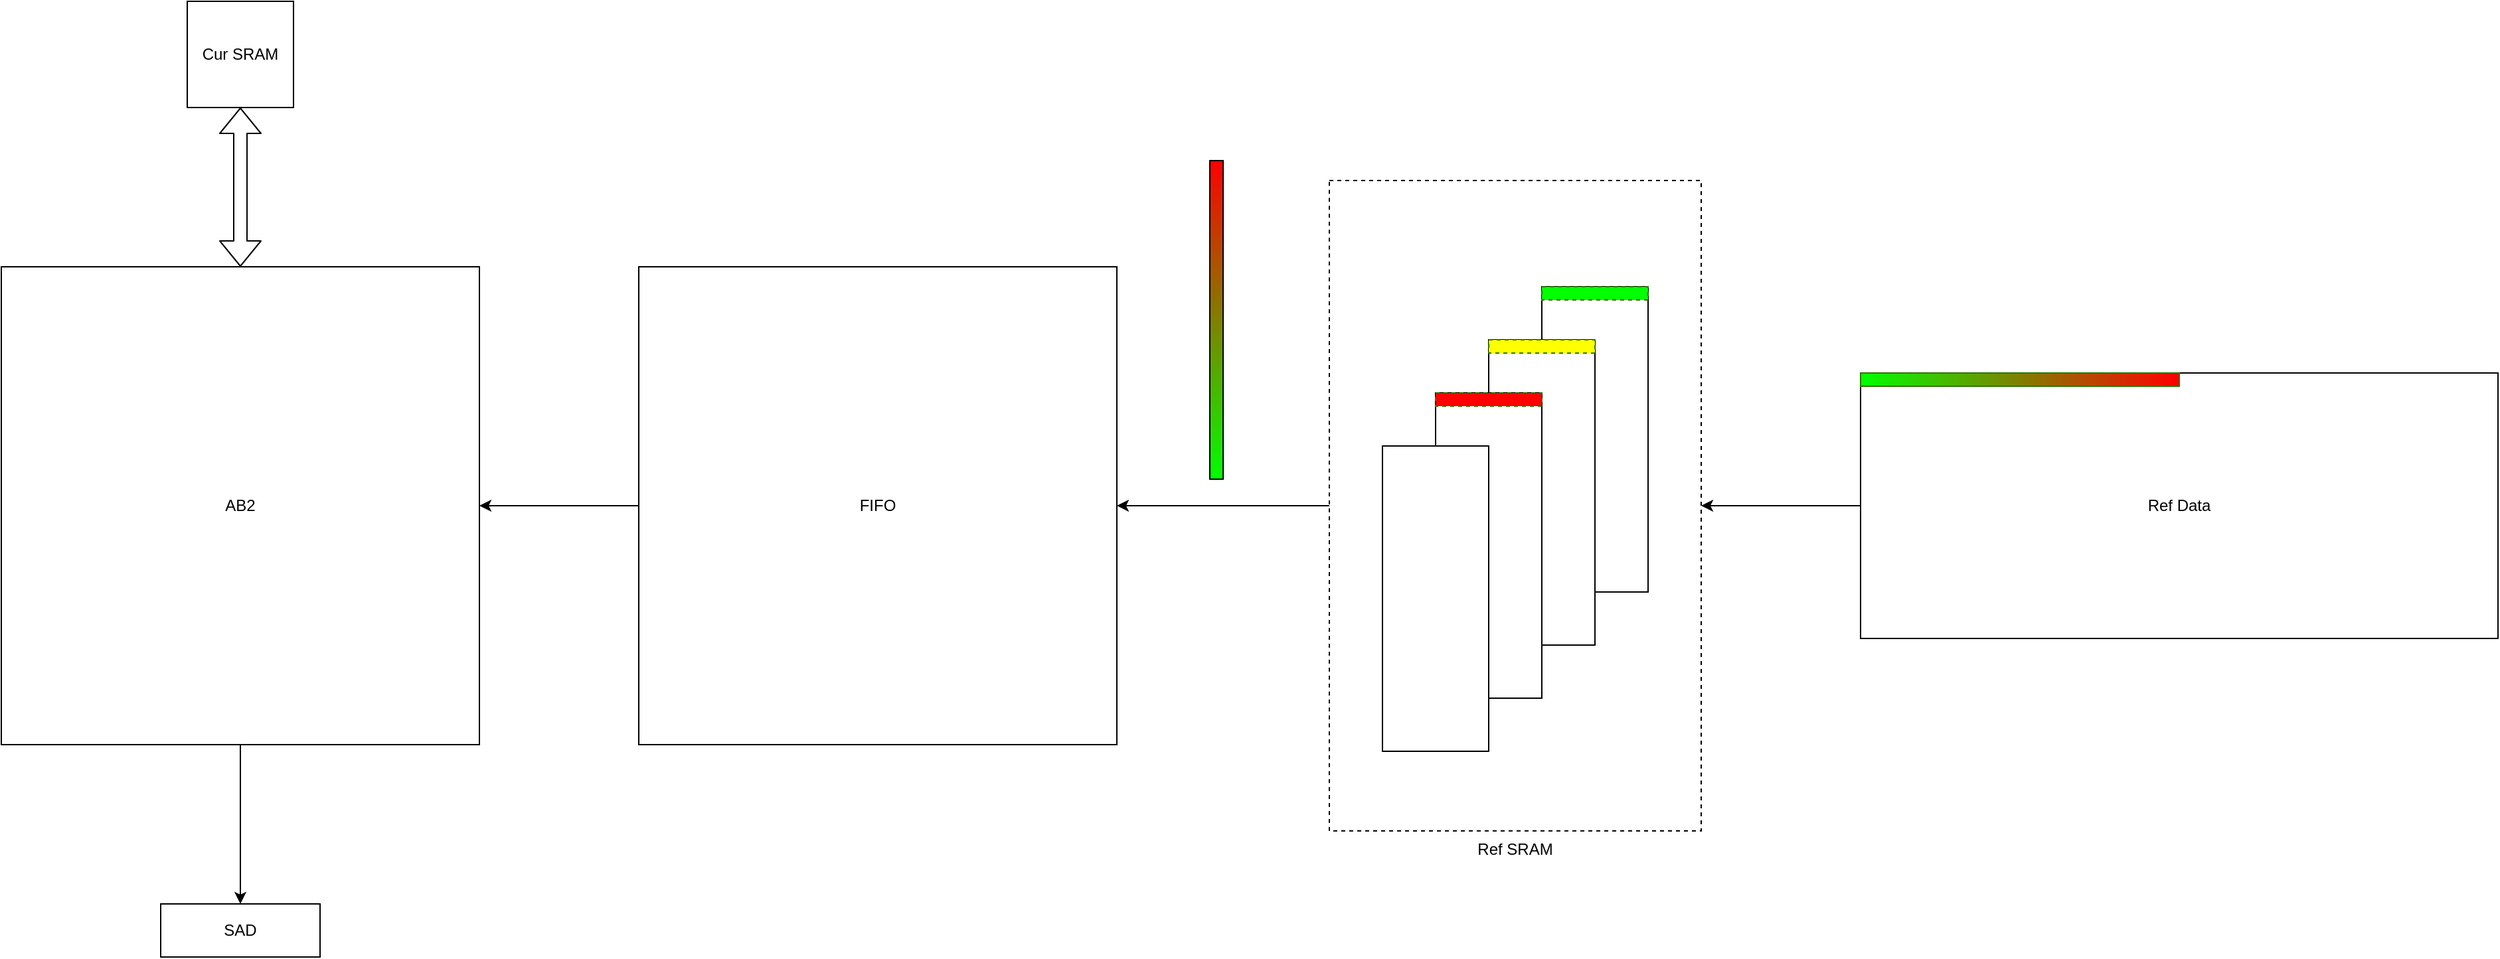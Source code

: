 <mxfile>
    <diagram id="W3N1atvnZPHTs224bAiz" name="Page-1">
        <mxGraphModel dx="3714" dy="1542" grid="1" gridSize="10" guides="1" tooltips="1" connect="1" arrows="1" fold="1" page="0" pageScale="1" pageWidth="827" pageHeight="1169" math="0" shadow="0">
            <root>
                <mxCell id="0"/>
                <mxCell id="1" parent="0"/>
                <mxCell id="66" style="edgeStyle=none;html=1;" edge="1" parent="1" source="62">
                    <mxGeometry relative="1" as="geometry">
                        <mxPoint x="-1120" y="260" as="targetPoint"/>
                    </mxGeometry>
                </mxCell>
                <mxCell id="62" value="Ref SRAM" style="rounded=0;whiteSpace=wrap;html=1;fillColor=none;dashed=1;labelPosition=center;verticalLabelPosition=bottom;align=center;verticalAlign=top;" vertex="1" parent="1">
                    <mxGeometry x="-960" y="15" width="280" height="490" as="geometry"/>
                </mxCell>
                <mxCell id="57" style="edgeStyle=none;html=1;" edge="1" parent="1" source="49">
                    <mxGeometry relative="1" as="geometry">
                        <mxPoint x="-680" y="260" as="targetPoint"/>
                    </mxGeometry>
                </mxCell>
                <mxCell id="49" value="Ref Data" style="rounded=0;whiteSpace=wrap;html=1;" vertex="1" parent="1">
                    <mxGeometry x="-560" y="160" width="480" height="200" as="geometry"/>
                </mxCell>
                <mxCell id="50" value="" style="rounded=0;whiteSpace=wrap;html=1;fillColor=#00FF00;fontColor=#ffffff;strokeColor=#2D7600;gradientDirection=east;gradientColor=#FF0000;" vertex="1" parent="1">
                    <mxGeometry x="-560" y="160" width="240" height="10" as="geometry"/>
                </mxCell>
                <mxCell id="58" value="" style="rounded=0;whiteSpace=wrap;html=1;" vertex="1" parent="1">
                    <mxGeometry x="-800" y="95" width="80" height="230" as="geometry"/>
                </mxCell>
                <mxCell id="59" value="" style="rounded=0;whiteSpace=wrap;html=1;" vertex="1" parent="1">
                    <mxGeometry x="-840" y="135" width="80" height="230" as="geometry"/>
                </mxCell>
                <mxCell id="60" value="" style="rounded=0;whiteSpace=wrap;html=1;" vertex="1" parent="1">
                    <mxGeometry x="-880" y="175" width="80" height="230" as="geometry"/>
                </mxCell>
                <mxCell id="61" value="" style="rounded=0;whiteSpace=wrap;html=1;" vertex="1" parent="1">
                    <mxGeometry x="-920" y="215" width="80" height="230" as="geometry"/>
                </mxCell>
                <mxCell id="63" value="" style="rounded=0;whiteSpace=wrap;html=1;dashed=1;fillColor=#00FF00;fontColor=#ffffff;strokeColor=#2D7600;" vertex="1" parent="1">
                    <mxGeometry x="-800" y="95" width="80" height="10" as="geometry"/>
                </mxCell>
                <mxCell id="64" value="" style="rounded=0;whiteSpace=wrap;html=1;dashed=1;fillColor=#FFFF00;fontColor=#ffffff;strokeColor=#2D7600;" vertex="1" parent="1">
                    <mxGeometry x="-840" y="135" width="80" height="10" as="geometry"/>
                </mxCell>
                <mxCell id="65" value="" style="rounded=0;whiteSpace=wrap;html=1;dashed=1;fillColor=#FF0000;fontColor=#ffffff;strokeColor=#2D7600;gradientColor=none;" vertex="1" parent="1">
                    <mxGeometry x="-880" y="175" width="80" height="10" as="geometry"/>
                </mxCell>
                <mxCell id="68" value="" style="rounded=0;whiteSpace=wrap;html=1;fillColor=#FF0000;gradientColor=#00FF00;gradientDirection=south;" vertex="1" parent="1">
                    <mxGeometry x="-1050" width="10" height="240" as="geometry"/>
                </mxCell>
                <mxCell id="71" style="edgeStyle=none;html=1;" edge="1" parent="1" source="70">
                    <mxGeometry relative="1" as="geometry">
                        <mxPoint x="-1600" y="260.0" as="targetPoint"/>
                    </mxGeometry>
                </mxCell>
                <mxCell id="70" value="FIFO" style="rounded=0;whiteSpace=wrap;html=1;fillColor=none;gradientColor=#00FF00;gradientDirection=south;" vertex="1" parent="1">
                    <mxGeometry x="-1480" y="80" width="360" height="360" as="geometry"/>
                </mxCell>
                <mxCell id="73" style="edgeStyle=none;html=1;" edge="1" parent="1" source="72">
                    <mxGeometry relative="1" as="geometry">
                        <mxPoint x="-1780" y="560" as="targetPoint"/>
                    </mxGeometry>
                </mxCell>
                <mxCell id="72" value="AB2" style="rounded=0;whiteSpace=wrap;html=1;fillColor=none;gradientColor=#00FF00;gradientDirection=south;" vertex="1" parent="1">
                    <mxGeometry x="-1960" y="80" width="360" height="360" as="geometry"/>
                </mxCell>
                <mxCell id="77" value="SAD" style="rounded=0;whiteSpace=wrap;html=1;fillColor=none;gradientColor=#00FF00;gradientDirection=south;" vertex="1" parent="1">
                    <mxGeometry x="-1840" y="560" width="120" height="40" as="geometry"/>
                </mxCell>
                <mxCell id="78" value="" style="shape=flexArrow;endArrow=classic;startArrow=classic;html=1;exitX=0.5;exitY=0;exitDx=0;exitDy=0;" edge="1" parent="1" source="72">
                    <mxGeometry width="100" height="100" relative="1" as="geometry">
                        <mxPoint x="-1790" y="50" as="sourcePoint"/>
                        <mxPoint x="-1780" y="-40" as="targetPoint"/>
                    </mxGeometry>
                </mxCell>
                <mxCell id="79" value="Cur SRAM" style="rounded=0;whiteSpace=wrap;html=1;fillColor=none;gradientColor=#00FF00;gradientDirection=south;" vertex="1" parent="1">
                    <mxGeometry x="-1820" y="-120" width="80" height="80" as="geometry"/>
                </mxCell>
            </root>
        </mxGraphModel>
    </diagram>
</mxfile>